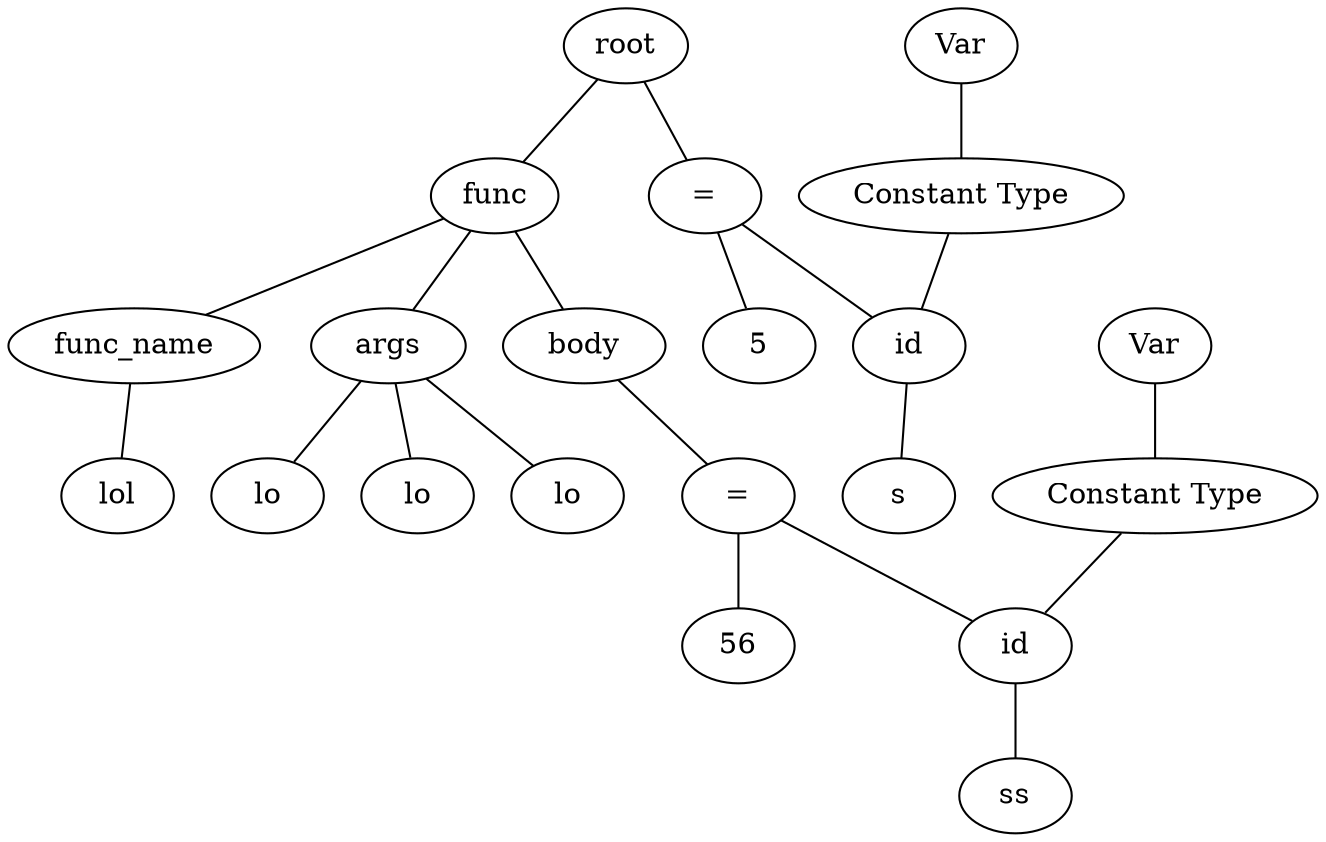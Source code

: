 graph graphname {
root;
func0[label = "func"];
root--func0;
func0name[label = "func_name"];
expr0[label = "lol"];
func0name--expr0;
func0--func0name;
func0args[label = " args "];
func0 -- func0args;
expr1[label = "lo"];
func0args--expr1;
expr2[label = "lo"];
func0args--expr2;
expr3[label = "lo"];
func0args--expr3;
func0body[label = " body "];
func0 -- func0body;
assign0[label = "="];
func0body--assign0;
expr4[label = "id"];
assign0--expr4;
consttype0[label = "Constant Type"];
consttype0--expr4;
consttype1[label = "Var"];
consttype1--consttype0;
expr5[label = "ss"];
expr4--expr5;
expr6[label = "56"];
assign0--expr6;
assign1[label = "="];
root--assign1;
expr7[label = "id"];
assign1--expr7;
consttype2[label = "Constant Type"];
consttype2--expr7;
consttype3[label = "Var"];
consttype3--consttype2;
expr8[label = "s"];
expr7--expr8;
expr9[label = "5"];
assign1--expr9;
}

